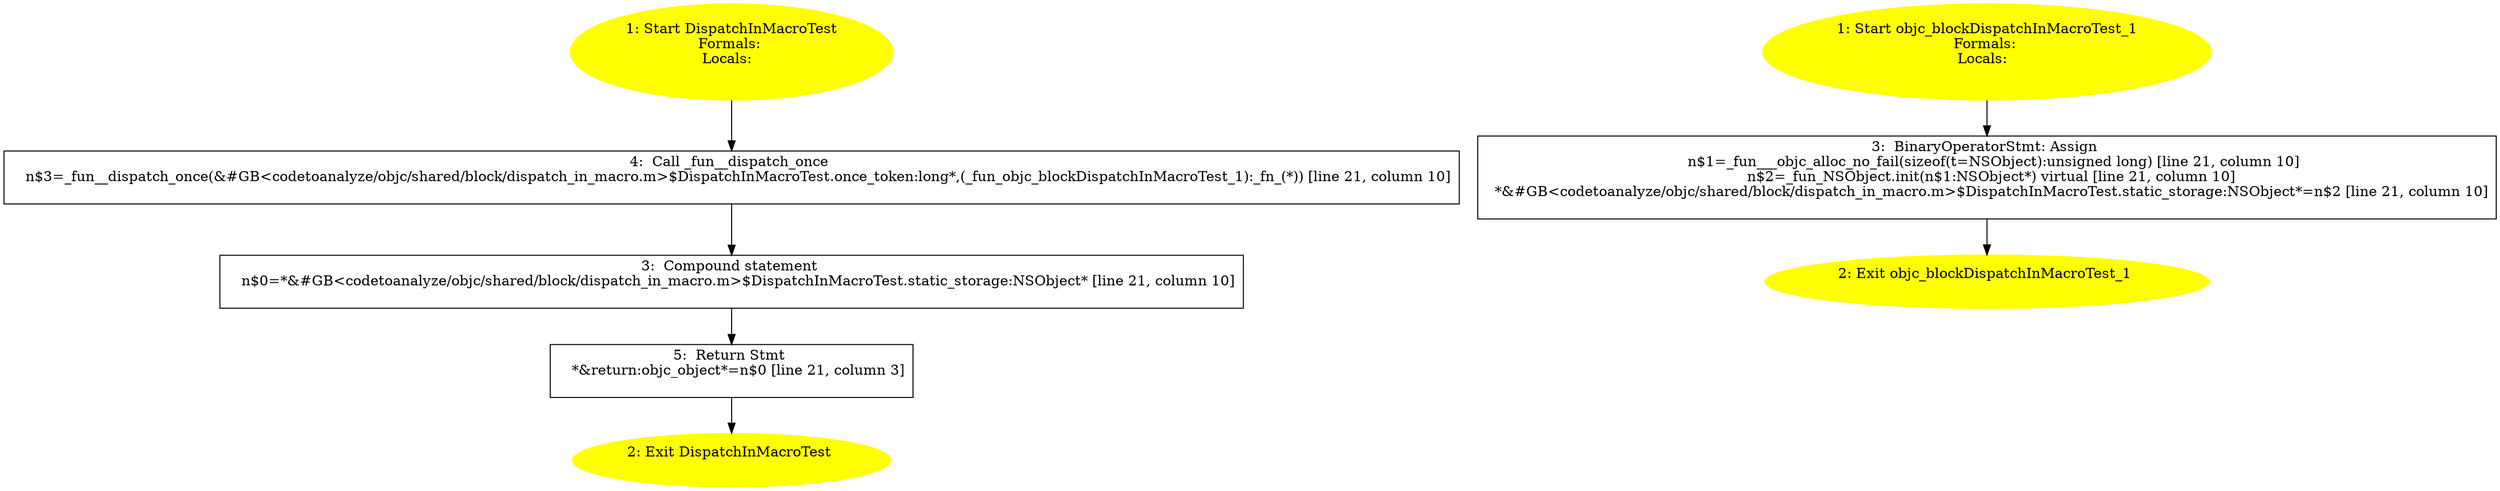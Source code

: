 /* @generated */
digraph cfg {
"DispatchInMacroTest.f5d56763274a479d06265a2f9562bef1_1" [label="1: Start DispatchInMacroTest\nFormals: \nLocals:  \n  " color=yellow style=filled]
	

	 "DispatchInMacroTest.f5d56763274a479d06265a2f9562bef1_1" -> "DispatchInMacroTest.f5d56763274a479d06265a2f9562bef1_4" ;
"DispatchInMacroTest.f5d56763274a479d06265a2f9562bef1_2" [label="2: Exit DispatchInMacroTest \n  " color=yellow style=filled]
	

"DispatchInMacroTest.f5d56763274a479d06265a2f9562bef1_3" [label="3:  Compound statement \n   n$0=*&#GB<codetoanalyze/objc/shared/block/dispatch_in_macro.m>$DispatchInMacroTest.static_storage:NSObject* [line 21, column 10]\n " shape="box"]
	

	 "DispatchInMacroTest.f5d56763274a479d06265a2f9562bef1_3" -> "DispatchInMacroTest.f5d56763274a479d06265a2f9562bef1_5" ;
"DispatchInMacroTest.f5d56763274a479d06265a2f9562bef1_4" [label="4:  Call _fun__dispatch_once \n   n$3=_fun__dispatch_once(&#GB<codetoanalyze/objc/shared/block/dispatch_in_macro.m>$DispatchInMacroTest.once_token:long*,(_fun_objc_blockDispatchInMacroTest_1):_fn_(*)) [line 21, column 10]\n " shape="box"]
	

	 "DispatchInMacroTest.f5d56763274a479d06265a2f9562bef1_4" -> "DispatchInMacroTest.f5d56763274a479d06265a2f9562bef1_3" ;
"DispatchInMacroTest.f5d56763274a479d06265a2f9562bef1_5" [label="5:  Return Stmt \n   *&return:objc_object*=n$0 [line 21, column 3]\n " shape="box"]
	

	 "DispatchInMacroTest.f5d56763274a479d06265a2f9562bef1_5" -> "DispatchInMacroTest.f5d56763274a479d06265a2f9562bef1_2" ;
"objc_blockDispatchInMacroTest_1.0a2ff27838c52acc175e58f653e6eaad_1" [label="1: Start objc_blockDispatchInMacroTest_1\nFormals: \nLocals:  \n  " color=yellow style=filled]
	

	 "objc_blockDispatchInMacroTest_1.0a2ff27838c52acc175e58f653e6eaad_1" -> "objc_blockDispatchInMacroTest_1.0a2ff27838c52acc175e58f653e6eaad_3" ;
"objc_blockDispatchInMacroTest_1.0a2ff27838c52acc175e58f653e6eaad_2" [label="2: Exit objc_blockDispatchInMacroTest_1 \n  " color=yellow style=filled]
	

"objc_blockDispatchInMacroTest_1.0a2ff27838c52acc175e58f653e6eaad_3" [label="3:  BinaryOperatorStmt: Assign \n   n$1=_fun___objc_alloc_no_fail(sizeof(t=NSObject):unsigned long) [line 21, column 10]\n  n$2=_fun_NSObject.init(n$1:NSObject*) virtual [line 21, column 10]\n  *&#GB<codetoanalyze/objc/shared/block/dispatch_in_macro.m>$DispatchInMacroTest.static_storage:NSObject*=n$2 [line 21, column 10]\n " shape="box"]
	

	 "objc_blockDispatchInMacroTest_1.0a2ff27838c52acc175e58f653e6eaad_3" -> "objc_blockDispatchInMacroTest_1.0a2ff27838c52acc175e58f653e6eaad_2" ;
}
